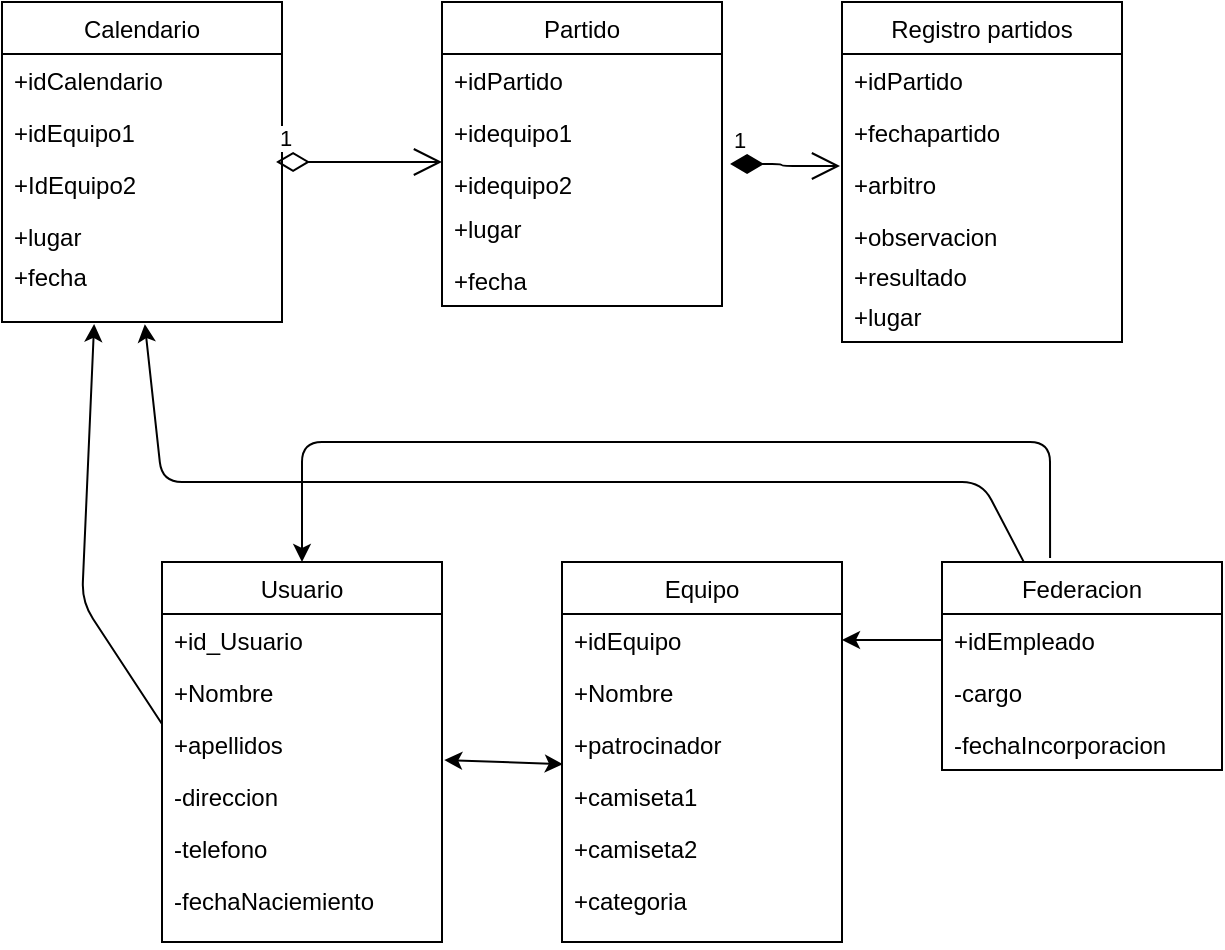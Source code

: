 <mxfile version="13.2.2" type="github"><diagram id="3rabQbGdYIjGahYL5324" name="Página-1"><mxGraphModel dx="782" dy="695" grid="1" gridSize="10" guides="1" tooltips="1" connect="1" arrows="1" fold="1" page="1" pageScale="1" pageWidth="827" pageHeight="1169" math="0" shadow="0"><root><mxCell id="0"/><mxCell id="1" parent="0"/><mxCell id="snJXh9_2fTcL18GEpbFH-1" value="Usuario" style="swimlane;fontStyle=0;childLayout=stackLayout;horizontal=1;startSize=26;fillColor=none;horizontalStack=0;resizeParent=1;resizeParentMax=0;resizeLast=0;collapsible=1;marginBottom=0;" parent="1" vertex="1"><mxGeometry x="120" y="320" width="140" height="190" as="geometry"/></mxCell><mxCell id="snJXh9_2fTcL18GEpbFH-2" value="+id_Usuario" style="text;strokeColor=none;fillColor=none;align=left;verticalAlign=top;spacingLeft=4;spacingRight=4;overflow=hidden;rotatable=0;points=[[0,0.5],[1,0.5]];portConstraint=eastwest;" parent="snJXh9_2fTcL18GEpbFH-1" vertex="1"><mxGeometry y="26" width="140" height="26" as="geometry"/></mxCell><mxCell id="snJXh9_2fTcL18GEpbFH-3" value="+Nombre" style="text;strokeColor=none;fillColor=none;align=left;verticalAlign=top;spacingLeft=4;spacingRight=4;overflow=hidden;rotatable=0;points=[[0,0.5],[1,0.5]];portConstraint=eastwest;" parent="snJXh9_2fTcL18GEpbFH-1" vertex="1"><mxGeometry y="52" width="140" height="26" as="geometry"/></mxCell><mxCell id="snJXh9_2fTcL18GEpbFH-4" value="+apellidos" style="text;strokeColor=none;fillColor=none;align=left;verticalAlign=top;spacingLeft=4;spacingRight=4;overflow=hidden;rotatable=0;points=[[0,0.5],[1,0.5]];portConstraint=eastwest;" parent="snJXh9_2fTcL18GEpbFH-1" vertex="1"><mxGeometry y="78" width="140" height="112" as="geometry"/></mxCell><mxCell id="snJXh9_2fTcL18GEpbFH-5" value="-direccion" style="text;strokeColor=none;fillColor=none;align=left;verticalAlign=top;spacingLeft=4;spacingRight=4;overflow=hidden;rotatable=0;points=[[0,0.5],[1,0.5]];portConstraint=eastwest;" parent="1" vertex="1"><mxGeometry x="120" y="424" width="140" height="26" as="geometry"/></mxCell><mxCell id="snJXh9_2fTcL18GEpbFH-6" value="-telefono" style="text;strokeColor=none;fillColor=none;align=left;verticalAlign=top;spacingLeft=4;spacingRight=4;overflow=hidden;rotatable=0;points=[[0,0.5],[1,0.5]];portConstraint=eastwest;" parent="1" vertex="1"><mxGeometry x="120" y="450" width="140" height="26" as="geometry"/></mxCell><mxCell id="snJXh9_2fTcL18GEpbFH-7" value="-fechaNaciemiento" style="text;strokeColor=none;fillColor=none;align=left;verticalAlign=top;spacingLeft=4;spacingRight=4;overflow=hidden;rotatable=0;points=[[0,0.5],[1,0.5]];portConstraint=eastwest;" parent="1" vertex="1"><mxGeometry x="120" y="476" width="140" height="24" as="geometry"/></mxCell><mxCell id="snJXh9_2fTcL18GEpbFH-12" value="+camiseta1" style="text;strokeColor=none;fillColor=none;align=left;verticalAlign=top;spacingLeft=4;spacingRight=4;overflow=hidden;rotatable=0;points=[[0,0.5],[1,0.5]];portConstraint=eastwest;" parent="1" vertex="1"><mxGeometry x="320" y="424" width="140" height="26" as="geometry"/></mxCell><mxCell id="snJXh9_2fTcL18GEpbFH-13" value="+camiseta2" style="text;strokeColor=none;fillColor=none;align=left;verticalAlign=top;spacingLeft=4;spacingRight=4;overflow=hidden;rotatable=0;points=[[0,0.5],[1,0.5]];portConstraint=eastwest;" parent="1" vertex="1"><mxGeometry x="320" y="450" width="140" height="26" as="geometry"/></mxCell><mxCell id="snJXh9_2fTcL18GEpbFH-14" value="+categoria" style="text;strokeColor=none;fillColor=none;align=left;verticalAlign=top;spacingLeft=4;spacingRight=4;overflow=hidden;rotatable=0;points=[[0,0.5],[1,0.5]];portConstraint=eastwest;" parent="1" vertex="1"><mxGeometry x="320" y="476" width="140" height="24" as="geometry"/></mxCell><mxCell id="snJXh9_2fTcL18GEpbFH-8" value="Equipo" style="swimlane;fontStyle=0;childLayout=stackLayout;horizontal=1;startSize=26;fillColor=none;horizontalStack=0;resizeParent=1;resizeParentMax=0;resizeLast=0;collapsible=1;marginBottom=0;" parent="1" vertex="1"><mxGeometry x="320" y="320" width="140" height="190" as="geometry"/></mxCell><mxCell id="snJXh9_2fTcL18GEpbFH-9" value="+idEquipo" style="text;strokeColor=none;fillColor=none;align=left;verticalAlign=top;spacingLeft=4;spacingRight=4;overflow=hidden;rotatable=0;points=[[0,0.5],[1,0.5]];portConstraint=eastwest;" parent="snJXh9_2fTcL18GEpbFH-8" vertex="1"><mxGeometry y="26" width="140" height="26" as="geometry"/></mxCell><mxCell id="snJXh9_2fTcL18GEpbFH-10" value="+Nombre" style="text;strokeColor=none;fillColor=none;align=left;verticalAlign=top;spacingLeft=4;spacingRight=4;overflow=hidden;rotatable=0;points=[[0,0.5],[1,0.5]];portConstraint=eastwest;" parent="snJXh9_2fTcL18GEpbFH-8" vertex="1"><mxGeometry y="52" width="140" height="138" as="geometry"/></mxCell><mxCell id="snJXh9_2fTcL18GEpbFH-11" value="+patrocinador" style="text;strokeColor=none;fillColor=none;align=left;verticalAlign=top;spacingLeft=4;spacingRight=4;overflow=hidden;rotatable=0;points=[[0,0.5],[1,0.5]];portConstraint=eastwest;" parent="1" vertex="1"><mxGeometry x="320" y="398" width="140" height="112" as="geometry"/></mxCell><mxCell id="snJXh9_2fTcL18GEpbFH-15" value="Federacion" style="swimlane;fontStyle=0;childLayout=stackLayout;horizontal=1;startSize=26;fillColor=none;horizontalStack=0;resizeParent=1;resizeParentMax=0;resizeLast=0;collapsible=1;marginBottom=0;" parent="1" vertex="1"><mxGeometry x="510" y="320" width="140" height="104" as="geometry"/></mxCell><mxCell id="snJXh9_2fTcL18GEpbFH-16" value="+idEmpleado" style="text;strokeColor=none;fillColor=none;align=left;verticalAlign=top;spacingLeft=4;spacingRight=4;overflow=hidden;rotatable=0;points=[[0,0.5],[1,0.5]];portConstraint=eastwest;" parent="snJXh9_2fTcL18GEpbFH-15" vertex="1"><mxGeometry y="26" width="140" height="26" as="geometry"/></mxCell><mxCell id="snJXh9_2fTcL18GEpbFH-17" value="-cargo" style="text;strokeColor=none;fillColor=none;align=left;verticalAlign=top;spacingLeft=4;spacingRight=4;overflow=hidden;rotatable=0;points=[[0,0.5],[1,0.5]];portConstraint=eastwest;" parent="snJXh9_2fTcL18GEpbFH-15" vertex="1"><mxGeometry y="52" width="140" height="26" as="geometry"/></mxCell><mxCell id="snJXh9_2fTcL18GEpbFH-18" value="-fechaIncorporacion" style="text;strokeColor=none;fillColor=none;align=left;verticalAlign=top;spacingLeft=4;spacingRight=4;overflow=hidden;rotatable=0;points=[[0,0.5],[1,0.5]];portConstraint=eastwest;" parent="snJXh9_2fTcL18GEpbFH-15" vertex="1"><mxGeometry y="78" width="140" height="26" as="geometry"/></mxCell><mxCell id="snJXh9_2fTcL18GEpbFH-26" value="Calendario" style="swimlane;fontStyle=0;childLayout=stackLayout;horizontal=1;startSize=26;fillColor=none;horizontalStack=0;resizeParent=1;resizeParentMax=0;resizeLast=0;collapsible=1;marginBottom=0;" parent="1" vertex="1"><mxGeometry x="40" y="40" width="140" height="160" as="geometry"/></mxCell><mxCell id="snJXh9_2fTcL18GEpbFH-27" value="+idCalendario" style="text;strokeColor=none;fillColor=none;align=left;verticalAlign=top;spacingLeft=4;spacingRight=4;overflow=hidden;rotatable=0;points=[[0,0.5],[1,0.5]];portConstraint=eastwest;" parent="snJXh9_2fTcL18GEpbFH-26" vertex="1"><mxGeometry y="26" width="140" height="26" as="geometry"/></mxCell><mxCell id="snJXh9_2fTcL18GEpbFH-28" value="+idEquipo1" style="text;strokeColor=none;fillColor=none;align=left;verticalAlign=top;spacingLeft=4;spacingRight=4;overflow=hidden;rotatable=0;points=[[0,0.5],[1,0.5]];portConstraint=eastwest;" parent="snJXh9_2fTcL18GEpbFH-26" vertex="1"><mxGeometry y="52" width="140" height="26" as="geometry"/></mxCell><mxCell id="snJXh9_2fTcL18GEpbFH-29" value="+IdEquipo2" style="text;strokeColor=none;fillColor=none;align=left;verticalAlign=top;spacingLeft=4;spacingRight=4;overflow=hidden;rotatable=0;points=[[0,0.5],[1,0.5]];portConstraint=eastwest;" parent="snJXh9_2fTcL18GEpbFH-26" vertex="1"><mxGeometry y="78" width="140" height="82" as="geometry"/></mxCell><mxCell id="snJXh9_2fTcL18GEpbFH-31" value="+fecha" style="text;strokeColor=none;fillColor=none;align=left;verticalAlign=top;spacingLeft=4;spacingRight=4;overflow=hidden;rotatable=0;points=[[0,0.5],[1,0.5]];portConstraint=eastwest;" parent="1" vertex="1"><mxGeometry x="40" y="164" width="140" height="26" as="geometry"/></mxCell><mxCell id="snJXh9_2fTcL18GEpbFH-32" value="+lugar" style="text;strokeColor=none;fillColor=none;align=left;verticalAlign=top;spacingLeft=4;spacingRight=4;overflow=hidden;rotatable=0;points=[[0,0.5],[1,0.5]];portConstraint=eastwest;" parent="1" vertex="1"><mxGeometry x="40" y="144" width="140" height="26" as="geometry"/></mxCell><mxCell id="snJXh9_2fTcL18GEpbFH-33" value="" style="endArrow=classic;startArrow=classic;html=1;entryX=0.003;entryY=0.206;entryDx=0;entryDy=0;entryPerimeter=0;exitX=1.008;exitY=0.188;exitDx=0;exitDy=0;exitPerimeter=0;" parent="1" source="snJXh9_2fTcL18GEpbFH-4" target="snJXh9_2fTcL18GEpbFH-11" edge="1"><mxGeometry width="50" height="50" relative="1" as="geometry"><mxPoint x="320" y="310" as="sourcePoint"/><mxPoint x="370" y="260" as="targetPoint"/></mxGeometry></mxCell><mxCell id="snJXh9_2fTcL18GEpbFH-36" value="" style="endArrow=classic;html=1;exitX=0.291;exitY=-0.003;exitDx=0;exitDy=0;exitPerimeter=0;entryX=0.51;entryY=1.013;entryDx=0;entryDy=0;entryPerimeter=0;" parent="1" source="snJXh9_2fTcL18GEpbFH-15" target="snJXh9_2fTcL18GEpbFH-29" edge="1"><mxGeometry width="50" height="50" relative="1" as="geometry"><mxPoint x="320" y="310" as="sourcePoint"/><mxPoint x="370" y="260" as="targetPoint"/><Array as="points"><mxPoint x="530" y="280"/><mxPoint x="120" y="280"/></Array></mxGeometry></mxCell><mxCell id="memy3ePDwNIRp6kq_8QD-1" value="" style="endArrow=classic;html=1;exitX=0;exitY=0.5;exitDx=0;exitDy=0;entryX=1;entryY=0.5;entryDx=0;entryDy=0;" edge="1" parent="1" source="snJXh9_2fTcL18GEpbFH-16" target="snJXh9_2fTcL18GEpbFH-9"><mxGeometry width="50" height="50" relative="1" as="geometry"><mxPoint x="390" y="410" as="sourcePoint"/><mxPoint x="440" y="360" as="targetPoint"/></mxGeometry></mxCell><mxCell id="memy3ePDwNIRp6kq_8QD-2" value="" style="endArrow=classic;html=1;exitX=0.386;exitY=-0.019;exitDx=0;exitDy=0;exitPerimeter=0;entryX=0.5;entryY=0;entryDx=0;entryDy=0;" edge="1" parent="1" source="snJXh9_2fTcL18GEpbFH-15" target="snJXh9_2fTcL18GEpbFH-1"><mxGeometry width="50" height="50" relative="1" as="geometry"><mxPoint x="390" y="410" as="sourcePoint"/><mxPoint x="440" y="360" as="targetPoint"/><Array as="points"><mxPoint x="564" y="260"/><mxPoint x="190" y="260"/></Array></mxGeometry></mxCell><mxCell id="memy3ePDwNIRp6kq_8QD-3" value="" style="endArrow=classic;html=1;exitX=0;exitY=0.027;exitDx=0;exitDy=0;exitPerimeter=0;entryX=0.329;entryY=1.012;entryDx=0;entryDy=0;entryPerimeter=0;" edge="1" parent="1" source="snJXh9_2fTcL18GEpbFH-4" target="snJXh9_2fTcL18GEpbFH-29"><mxGeometry width="50" height="50" relative="1" as="geometry"><mxPoint x="390" y="410" as="sourcePoint"/><mxPoint x="440" y="360" as="targetPoint"/><Array as="points"><mxPoint x="80" y="340"/></Array></mxGeometry></mxCell><mxCell id="snJXh9_2fTcL18GEpbFH-19" value="Registro partidos" style="swimlane;fontStyle=0;childLayout=stackLayout;horizontal=1;startSize=26;fillColor=none;horizontalStack=0;resizeParent=1;resizeParentMax=0;resizeLast=0;collapsible=1;marginBottom=0;" parent="1" vertex="1"><mxGeometry x="460" y="40" width="140" height="170" as="geometry"/></mxCell><mxCell id="snJXh9_2fTcL18GEpbFH-20" value="+idPartido" style="text;strokeColor=none;fillColor=none;align=left;verticalAlign=top;spacingLeft=4;spacingRight=4;overflow=hidden;rotatable=0;points=[[0,0.5],[1,0.5]];portConstraint=eastwest;" parent="snJXh9_2fTcL18GEpbFH-19" vertex="1"><mxGeometry y="26" width="140" height="26" as="geometry"/></mxCell><mxCell id="snJXh9_2fTcL18GEpbFH-21" value="+fechapartido" style="text;strokeColor=none;fillColor=none;align=left;verticalAlign=top;spacingLeft=4;spacingRight=4;overflow=hidden;rotatable=0;points=[[0,0.5],[1,0.5]];portConstraint=eastwest;" parent="snJXh9_2fTcL18GEpbFH-19" vertex="1"><mxGeometry y="52" width="140" height="26" as="geometry"/></mxCell><mxCell id="snJXh9_2fTcL18GEpbFH-23" value="+arbitro" style="text;strokeColor=none;fillColor=none;align=left;verticalAlign=top;spacingLeft=4;spacingRight=4;overflow=hidden;rotatable=0;points=[[0,0.5],[1,0.5]];portConstraint=eastwest;" parent="snJXh9_2fTcL18GEpbFH-19" vertex="1"><mxGeometry y="78" width="140" height="26" as="geometry"/></mxCell><mxCell id="snJXh9_2fTcL18GEpbFH-24" value="+observacion" style="text;strokeColor=none;fillColor=none;align=left;verticalAlign=top;spacingLeft=4;spacingRight=4;overflow=hidden;rotatable=0;points=[[0,0.5],[1,0.5]];portConstraint=eastwest;" parent="snJXh9_2fTcL18GEpbFH-19" vertex="1"><mxGeometry y="104" width="140" height="20" as="geometry"/></mxCell><mxCell id="snJXh9_2fTcL18GEpbFH-25" value="+resultado" style="text;strokeColor=none;fillColor=none;align=left;verticalAlign=top;spacingLeft=4;spacingRight=4;overflow=hidden;rotatable=0;points=[[0,0.5],[1,0.5]];portConstraint=eastwest;" parent="snJXh9_2fTcL18GEpbFH-19" vertex="1"><mxGeometry y="124" width="140" height="20" as="geometry"/></mxCell><mxCell id="snJXh9_2fTcL18GEpbFH-22" value="+lugar" style="text;strokeColor=none;fillColor=none;align=left;verticalAlign=top;spacingLeft=4;spacingRight=4;overflow=hidden;rotatable=0;points=[[0,0.5],[1,0.5]];portConstraint=eastwest;" parent="snJXh9_2fTcL18GEpbFH-19" vertex="1"><mxGeometry y="144" width="140" height="26" as="geometry"/></mxCell><mxCell id="memy3ePDwNIRp6kq_8QD-6" value="Partido" style="swimlane;fontStyle=0;childLayout=stackLayout;horizontal=1;startSize=26;fillColor=none;horizontalStack=0;resizeParent=1;resizeParentMax=0;resizeLast=0;collapsible=1;marginBottom=0;" vertex="1" parent="1"><mxGeometry x="260" y="40" width="140" height="152" as="geometry"/></mxCell><mxCell id="memy3ePDwNIRp6kq_8QD-7" value="+idPartido" style="text;strokeColor=none;fillColor=none;align=left;verticalAlign=top;spacingLeft=4;spacingRight=4;overflow=hidden;rotatable=0;points=[[0,0.5],[1,0.5]];portConstraint=eastwest;" vertex="1" parent="memy3ePDwNIRp6kq_8QD-6"><mxGeometry y="26" width="140" height="26" as="geometry"/></mxCell><mxCell id="memy3ePDwNIRp6kq_8QD-8" value="+idequipo1" style="text;strokeColor=none;fillColor=none;align=left;verticalAlign=top;spacingLeft=4;spacingRight=4;overflow=hidden;rotatable=0;points=[[0,0.5],[1,0.5]];portConstraint=eastwest;" vertex="1" parent="memy3ePDwNIRp6kq_8QD-6"><mxGeometry y="52" width="140" height="26" as="geometry"/></mxCell><mxCell id="memy3ePDwNIRp6kq_8QD-9" value="+idequipo2" style="text;strokeColor=none;fillColor=none;align=left;verticalAlign=top;spacingLeft=4;spacingRight=4;overflow=hidden;rotatable=0;points=[[0,0.5],[1,0.5]];portConstraint=eastwest;" vertex="1" parent="memy3ePDwNIRp6kq_8QD-6"><mxGeometry y="78" width="140" height="22" as="geometry"/></mxCell><mxCell id="memy3ePDwNIRp6kq_8QD-11" value="+lugar" style="text;strokeColor=none;fillColor=none;align=left;verticalAlign=top;spacingLeft=4;spacingRight=4;overflow=hidden;rotatable=0;points=[[0,0.5],[1,0.5]];portConstraint=eastwest;" vertex="1" parent="memy3ePDwNIRp6kq_8QD-6"><mxGeometry y="100" width="140" height="26" as="geometry"/></mxCell><mxCell id="memy3ePDwNIRp6kq_8QD-10" value="+fecha" style="text;strokeColor=none;fillColor=none;align=left;verticalAlign=top;spacingLeft=4;spacingRight=4;overflow=hidden;rotatable=0;points=[[0,0.5],[1,0.5]];portConstraint=eastwest;" vertex="1" parent="memy3ePDwNIRp6kq_8QD-6"><mxGeometry y="126" width="140" height="26" as="geometry"/></mxCell><mxCell id="memy3ePDwNIRp6kq_8QD-16" value="1" style="endArrow=open;html=1;endSize=12;startArrow=diamondThin;startSize=14;startFill=0;edgeStyle=orthogonalEdgeStyle;align=left;verticalAlign=bottom;exitX=0.979;exitY=0.024;exitDx=0;exitDy=0;exitPerimeter=0;" edge="1" parent="1" source="snJXh9_2fTcL18GEpbFH-29"><mxGeometry x="-1" y="3" relative="1" as="geometry"><mxPoint x="330" y="390" as="sourcePoint"/><mxPoint x="260" y="120" as="targetPoint"/></mxGeometry></mxCell><mxCell id="memy3ePDwNIRp6kq_8QD-19" value="1" style="endArrow=open;html=1;endSize=12;startArrow=diamondThin;startSize=14;startFill=1;edgeStyle=orthogonalEdgeStyle;align=left;verticalAlign=bottom;exitX=1.029;exitY=0.136;exitDx=0;exitDy=0;exitPerimeter=0;entryX=-0.007;entryY=1.154;entryDx=0;entryDy=0;entryPerimeter=0;" edge="1" parent="1" source="memy3ePDwNIRp6kq_8QD-9" target="snJXh9_2fTcL18GEpbFH-21"><mxGeometry x="-1" y="3" relative="1" as="geometry"><mxPoint x="330" y="390" as="sourcePoint"/><mxPoint x="490" y="390" as="targetPoint"/></mxGeometry></mxCell></root></mxGraphModel></diagram></mxfile>